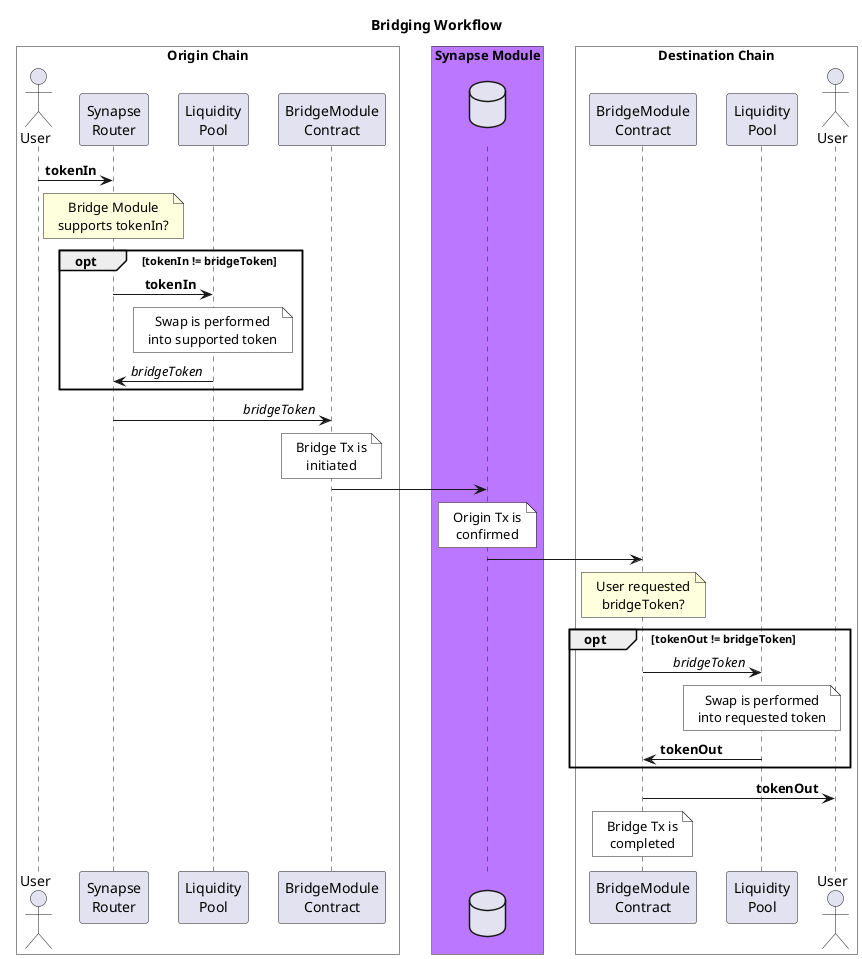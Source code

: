 @startuml BridgingWorkflow
skinparam BoxPadding 15
skinparam ParticipantPadding 10
skinparam NoteTextAlignment center
skinparam SequenceMessageAlign reverseDirection
title Bridging Workflow

box "Origin Chain" #White
actor "User" as OU
participant "Synapse\nRouter" as OSR
participant "Liquidity\nPool" as OP
participant "BridgeModule\nContract" as OBM
end box

box "Synapse Module" #bb77ff
database " " as SYN
end box

box "Destination Chain" #White
participant "BridgeModule\nContract" as DBM
participant "Liquidity\nPool" as DP
actor "User" as DU
end box

OU -> OSR: **tokenIn**
note over OSR
    Bridge Module
    supports tokenIn?
end note
opt tokenIn != bridgeToken
OSR -> OP: **tokenIn**
note over OP #White
    Swap is performed
    into supported token
end note
OP -> OSR: //bridgeToken//
end
OSR -> OBM: //bridgeToken//

note over OBM #White
    Bridge Tx is
    initiated
end note
OBM -> SYN
note over SYN #White
    Origin Tx is
    confirmed
end note
SYN -> DBM
note over DBM
    User requested
    bridgeToken?
end note
opt tokenOut != bridgeToken
    DBM -> DP: //bridgeToken//
    note over DP #White
        Swap is performed
        into requested token
    end note
    DP -> DBM: **tokenOut**
end
DBM -> DU: **tokenOut**
note over DBM #White
    Bridge Tx is
    completed
end note

@enduml
